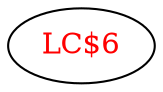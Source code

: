 digraph dependencyGraph {
 concentrate=true;
 ranksep="2.0";
 rankdir="LR"; 
 splines="ortho";
"LC$6" [fontcolor="red"];
}